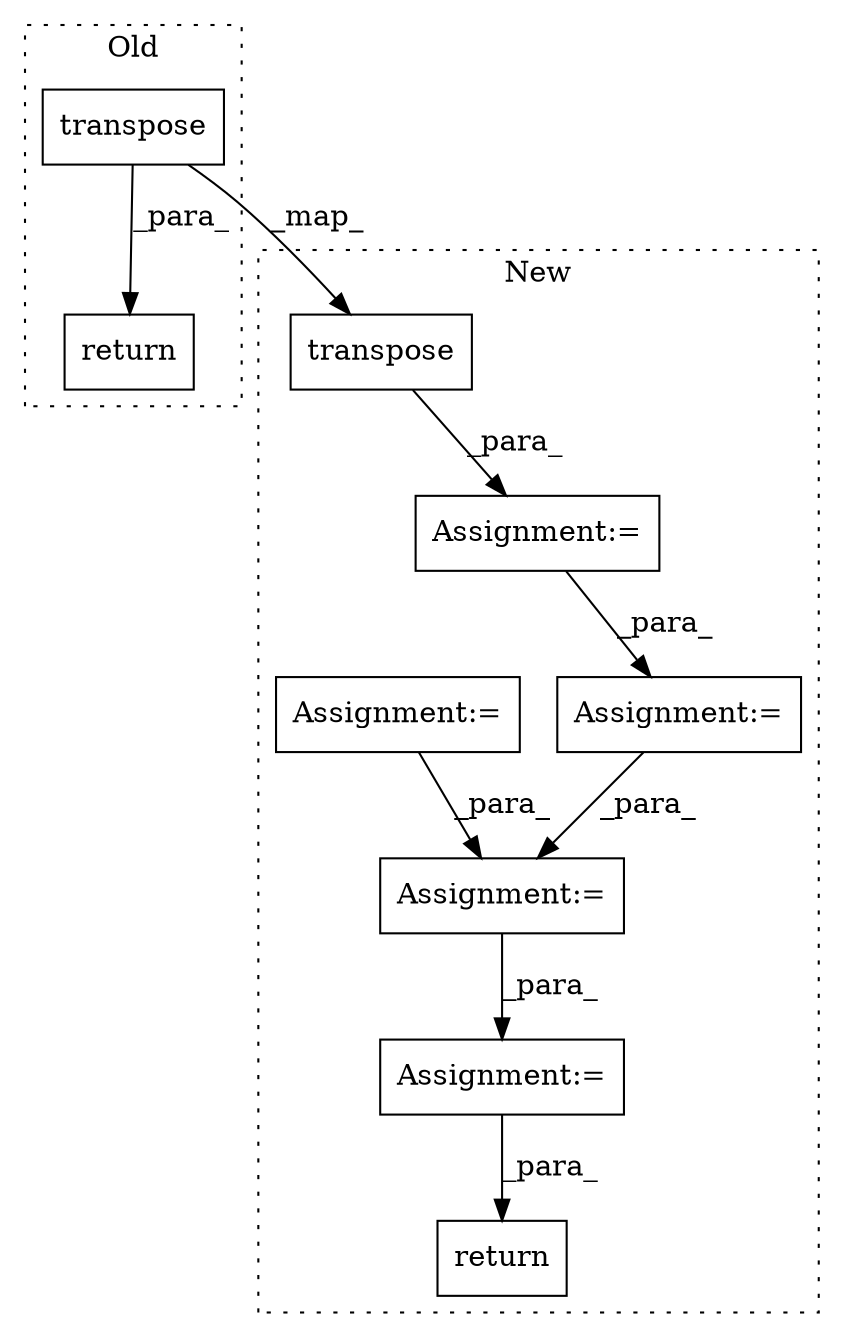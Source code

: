 digraph G {
subgraph cluster0 {
1 [label="transpose" a="32" s="1960,2006" l="10,2" shape="box"];
8 [label="return" a="41" s="1845" l="7" shape="box"];
label = "Old";
style="dotted";
}
subgraph cluster1 {
2 [label="transpose" a="32" s="2106,2161" l="10,2" shape="box"];
3 [label="Assignment:=" a="7" s="2087" l="1" shape="box"];
4 [label="Assignment:=" a="7" s="2331" l="1" shape="box"];
5 [label="Assignment:=" a="7" s="2248" l="1" shape="box"];
6 [label="Assignment:=" a="7" s="2289" l="1" shape="box"];
7 [label="Assignment:=" a="7" s="2172" l="1" shape="box"];
9 [label="return" a="41" s="2376" l="7" shape="box"];
label = "New";
style="dotted";
}
1 -> 2 [label="_map_"];
1 -> 8 [label="_para_"];
2 -> 3 [label="_para_"];
3 -> 7 [label="_para_"];
4 -> 9 [label="_para_"];
5 -> 6 [label="_para_"];
6 -> 4 [label="_para_"];
7 -> 6 [label="_para_"];
}